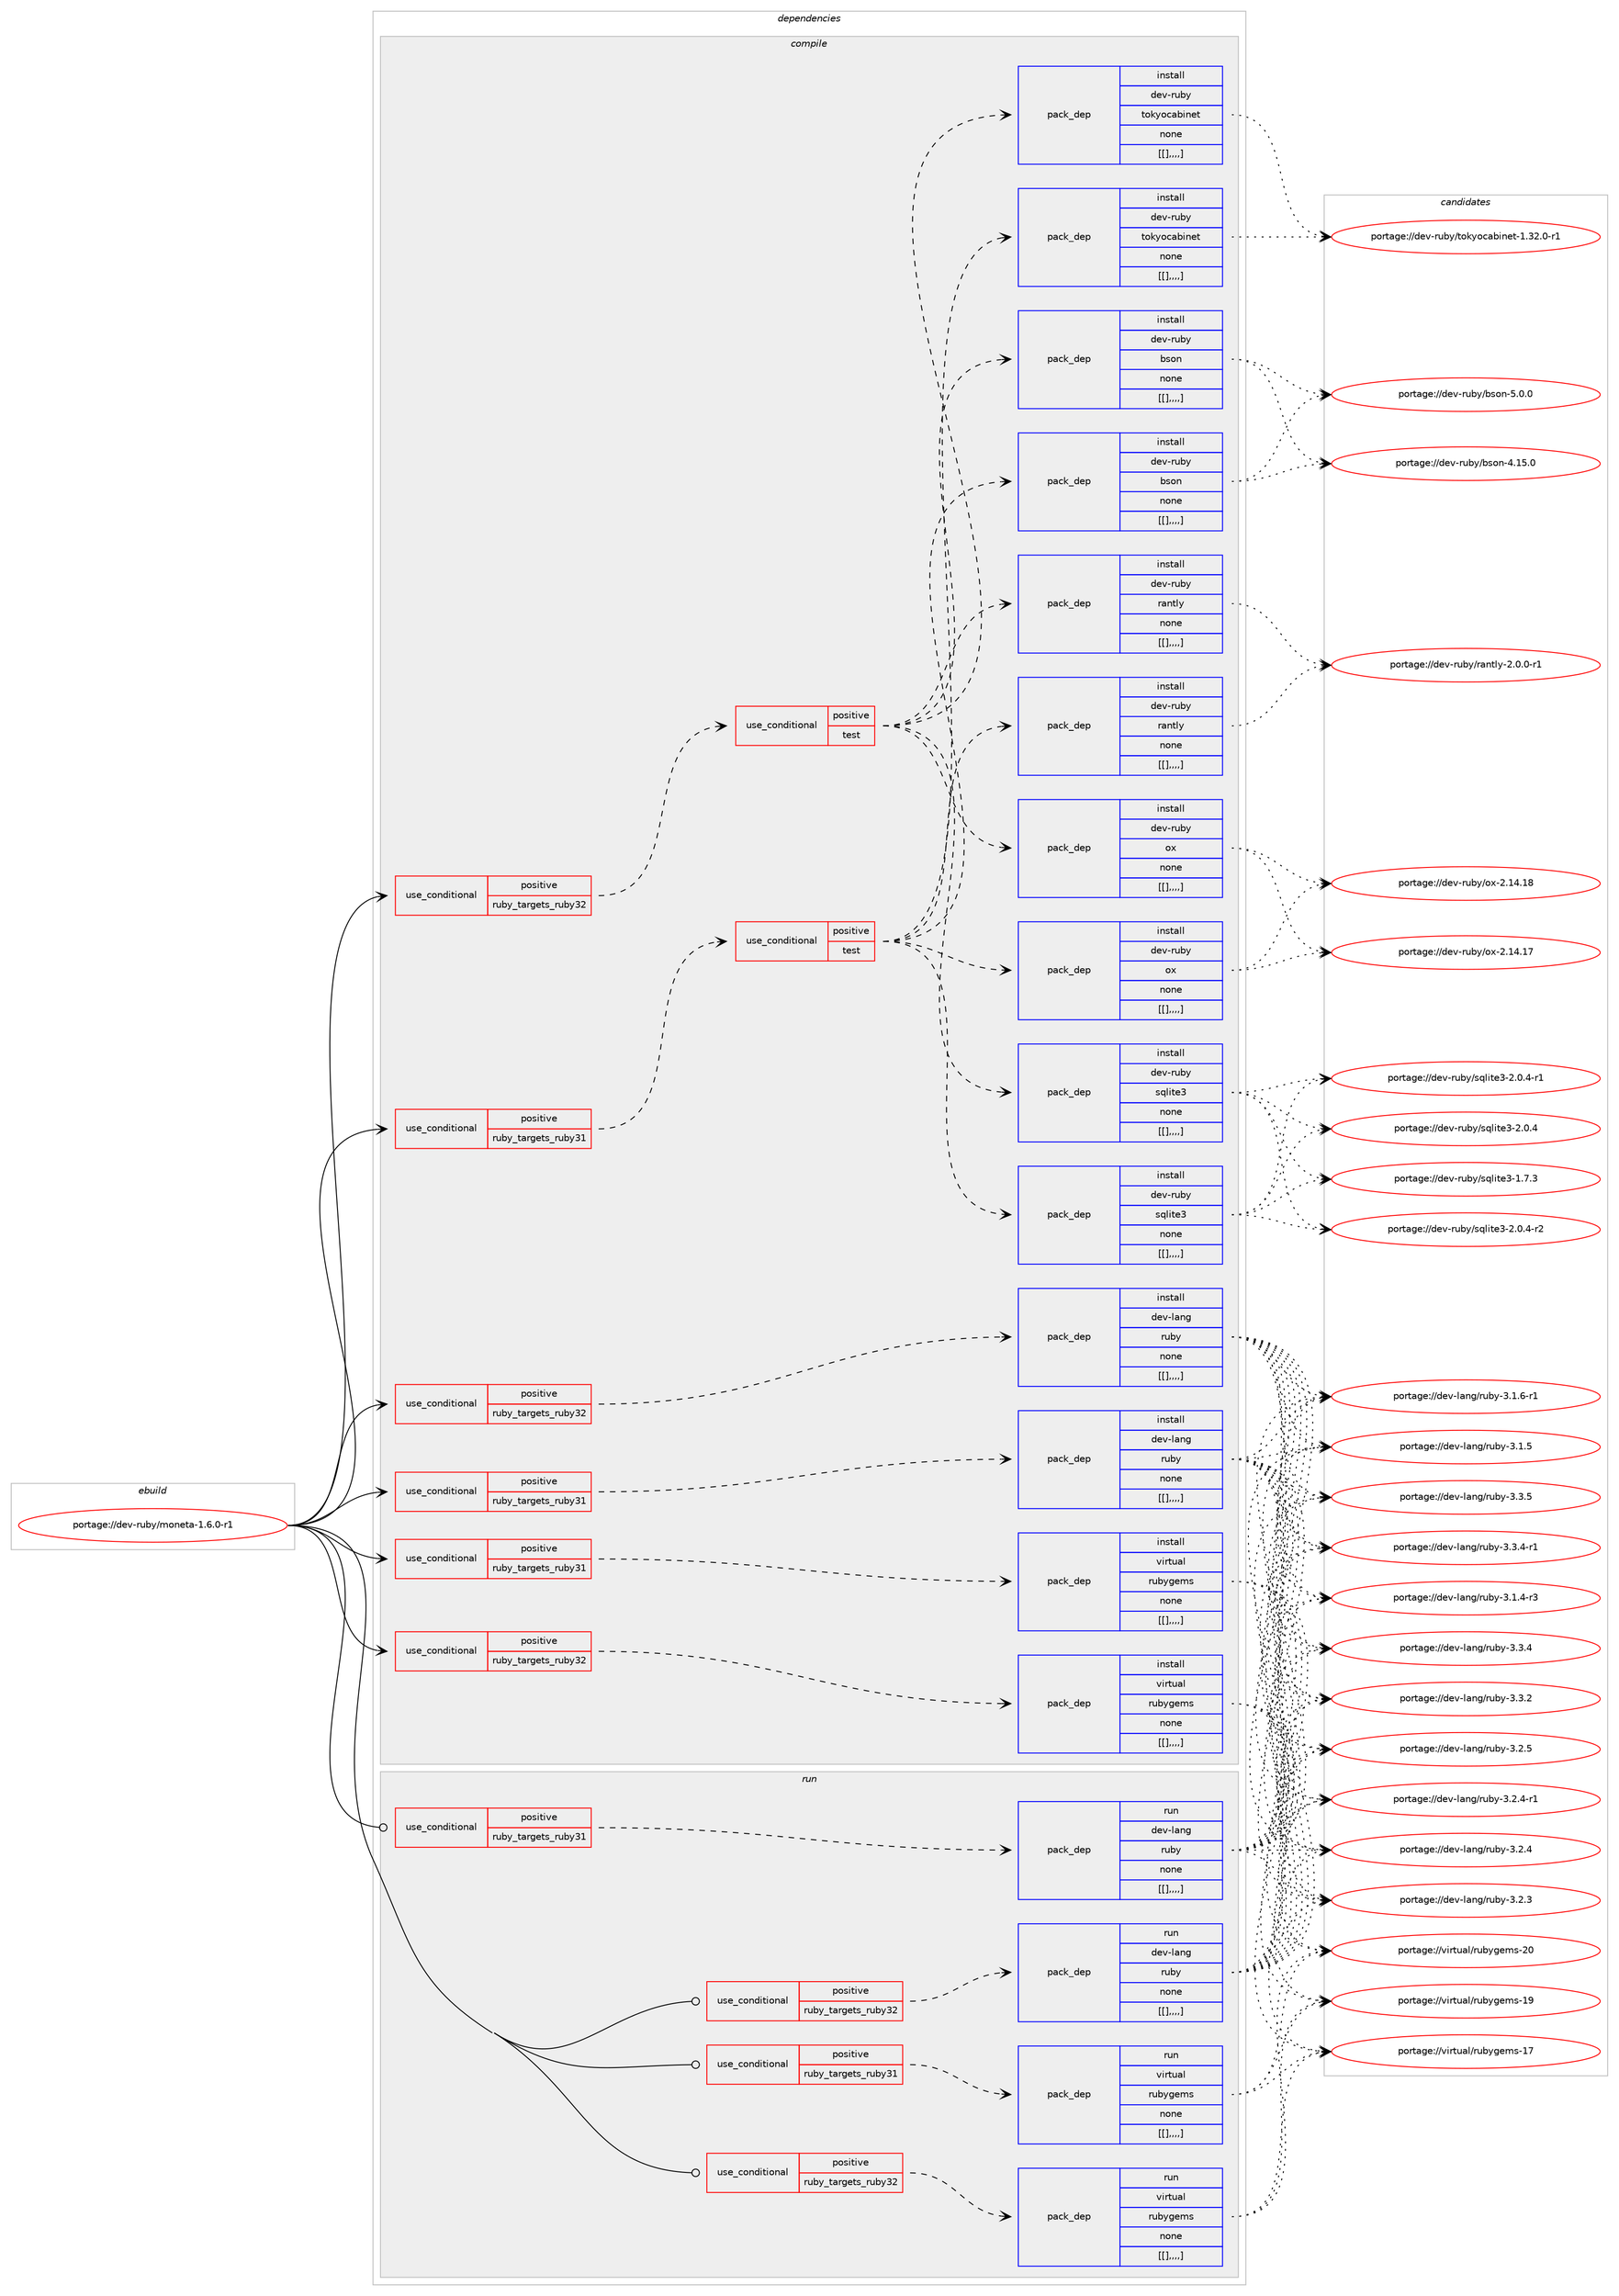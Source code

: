 digraph prolog {

# *************
# Graph options
# *************

newrank=true;
concentrate=true;
compound=true;
graph [rankdir=LR,fontname=Helvetica,fontsize=10,ranksep=1.5];#, ranksep=2.5, nodesep=0.2];
edge  [arrowhead=vee];
node  [fontname=Helvetica,fontsize=10];

# **********
# The ebuild
# **********

subgraph cluster_leftcol {
color=gray;
label=<<i>ebuild</i>>;
id [label="portage://dev-ruby/moneta-1.6.0-r1", color=red, width=4, href="../dev-ruby/moneta-1.6.0-r1.svg"];
}

# ****************
# The dependencies
# ****************

subgraph cluster_midcol {
color=gray;
label=<<i>dependencies</i>>;
subgraph cluster_compile {
fillcolor="#eeeeee";
style=filled;
label=<<i>compile</i>>;
subgraph cond55210 {
dependency201625 [label=<<TABLE BORDER="0" CELLBORDER="1" CELLSPACING="0" CELLPADDING="4"><TR><TD ROWSPAN="3" CELLPADDING="10">use_conditional</TD></TR><TR><TD>positive</TD></TR><TR><TD>ruby_targets_ruby31</TD></TR></TABLE>>, shape=none, color=red];
subgraph cond55219 {
dependency201640 [label=<<TABLE BORDER="0" CELLBORDER="1" CELLSPACING="0" CELLPADDING="4"><TR><TD ROWSPAN="3" CELLPADDING="10">use_conditional</TD></TR><TR><TD>positive</TD></TR><TR><TD>test</TD></TR></TABLE>>, shape=none, color=red];
subgraph pack144992 {
dependency201674 [label=<<TABLE BORDER="0" CELLBORDER="1" CELLSPACING="0" CELLPADDING="4" WIDTH="220"><TR><TD ROWSPAN="6" CELLPADDING="30">pack_dep</TD></TR><TR><TD WIDTH="110">install</TD></TR><TR><TD>dev-ruby</TD></TR><TR><TD>bson</TD></TR><TR><TD>none</TD></TR><TR><TD>[[],,,,]</TD></TR></TABLE>>, shape=none, color=blue];
}
dependency201640:e -> dependency201674:w [weight=20,style="dashed",arrowhead="vee"];
subgraph pack145018 {
dependency201707 [label=<<TABLE BORDER="0" CELLBORDER="1" CELLSPACING="0" CELLPADDING="4" WIDTH="220"><TR><TD ROWSPAN="6" CELLPADDING="30">pack_dep</TD></TR><TR><TD WIDTH="110">install</TD></TR><TR><TD>dev-ruby</TD></TR><TR><TD>ox</TD></TR><TR><TD>none</TD></TR><TR><TD>[[],,,,]</TD></TR></TABLE>>, shape=none, color=blue];
}
dependency201640:e -> dependency201707:w [weight=20,style="dashed",arrowhead="vee"];
subgraph pack145029 {
dependency201750 [label=<<TABLE BORDER="0" CELLBORDER="1" CELLSPACING="0" CELLPADDING="4" WIDTH="220"><TR><TD ROWSPAN="6" CELLPADDING="30">pack_dep</TD></TR><TR><TD WIDTH="110">install</TD></TR><TR><TD>dev-ruby</TD></TR><TR><TD>rantly</TD></TR><TR><TD>none</TD></TR><TR><TD>[[],,,,]</TD></TR></TABLE>>, shape=none, color=blue];
}
dependency201640:e -> dependency201750:w [weight=20,style="dashed",arrowhead="vee"];
subgraph pack145059 {
dependency201771 [label=<<TABLE BORDER="0" CELLBORDER="1" CELLSPACING="0" CELLPADDING="4" WIDTH="220"><TR><TD ROWSPAN="6" CELLPADDING="30">pack_dep</TD></TR><TR><TD WIDTH="110">install</TD></TR><TR><TD>dev-ruby</TD></TR><TR><TD>sqlite3</TD></TR><TR><TD>none</TD></TR><TR><TD>[[],,,,]</TD></TR></TABLE>>, shape=none, color=blue];
}
dependency201640:e -> dependency201771:w [weight=20,style="dashed",arrowhead="vee"];
subgraph pack145063 {
dependency201778 [label=<<TABLE BORDER="0" CELLBORDER="1" CELLSPACING="0" CELLPADDING="4" WIDTH="220"><TR><TD ROWSPAN="6" CELLPADDING="30">pack_dep</TD></TR><TR><TD WIDTH="110">install</TD></TR><TR><TD>dev-ruby</TD></TR><TR><TD>tokyocabinet</TD></TR><TR><TD>none</TD></TR><TR><TD>[[],,,,]</TD></TR></TABLE>>, shape=none, color=blue];
}
dependency201640:e -> dependency201778:w [weight=20,style="dashed",arrowhead="vee"];
}
dependency201625:e -> dependency201640:w [weight=20,style="dashed",arrowhead="vee"];
}
id:e -> dependency201625:w [weight=20,style="solid",arrowhead="vee"];
subgraph cond55307 {
dependency201856 [label=<<TABLE BORDER="0" CELLBORDER="1" CELLSPACING="0" CELLPADDING="4"><TR><TD ROWSPAN="3" CELLPADDING="10">use_conditional</TD></TR><TR><TD>positive</TD></TR><TR><TD>ruby_targets_ruby31</TD></TR></TABLE>>, shape=none, color=red];
subgraph pack145139 {
dependency201904 [label=<<TABLE BORDER="0" CELLBORDER="1" CELLSPACING="0" CELLPADDING="4" WIDTH="220"><TR><TD ROWSPAN="6" CELLPADDING="30">pack_dep</TD></TR><TR><TD WIDTH="110">install</TD></TR><TR><TD>dev-lang</TD></TR><TR><TD>ruby</TD></TR><TR><TD>none</TD></TR><TR><TD>[[],,,,]</TD></TR></TABLE>>, shape=none, color=blue];
}
dependency201856:e -> dependency201904:w [weight=20,style="dashed",arrowhead="vee"];
}
id:e -> dependency201856:w [weight=20,style="solid",arrowhead="vee"];
subgraph cond55337 {
dependency201911 [label=<<TABLE BORDER="0" CELLBORDER="1" CELLSPACING="0" CELLPADDING="4"><TR><TD ROWSPAN="3" CELLPADDING="10">use_conditional</TD></TR><TR><TD>positive</TD></TR><TR><TD>ruby_targets_ruby31</TD></TR></TABLE>>, shape=none, color=red];
subgraph pack145147 {
dependency201942 [label=<<TABLE BORDER="0" CELLBORDER="1" CELLSPACING="0" CELLPADDING="4" WIDTH="220"><TR><TD ROWSPAN="6" CELLPADDING="30">pack_dep</TD></TR><TR><TD WIDTH="110">install</TD></TR><TR><TD>virtual</TD></TR><TR><TD>rubygems</TD></TR><TR><TD>none</TD></TR><TR><TD>[[],,,,]</TD></TR></TABLE>>, shape=none, color=blue];
}
dependency201911:e -> dependency201942:w [weight=20,style="dashed",arrowhead="vee"];
}
id:e -> dependency201911:w [weight=20,style="solid",arrowhead="vee"];
subgraph cond55358 {
dependency201953 [label=<<TABLE BORDER="0" CELLBORDER="1" CELLSPACING="0" CELLPADDING="4"><TR><TD ROWSPAN="3" CELLPADDING="10">use_conditional</TD></TR><TR><TD>positive</TD></TR><TR><TD>ruby_targets_ruby32</TD></TR></TABLE>>, shape=none, color=red];
subgraph cond55361 {
dependency202005 [label=<<TABLE BORDER="0" CELLBORDER="1" CELLSPACING="0" CELLPADDING="4"><TR><TD ROWSPAN="3" CELLPADDING="10">use_conditional</TD></TR><TR><TD>positive</TD></TR><TR><TD>test</TD></TR></TABLE>>, shape=none, color=red];
subgraph pack145207 {
dependency202058 [label=<<TABLE BORDER="0" CELLBORDER="1" CELLSPACING="0" CELLPADDING="4" WIDTH="220"><TR><TD ROWSPAN="6" CELLPADDING="30">pack_dep</TD></TR><TR><TD WIDTH="110">install</TD></TR><TR><TD>dev-ruby</TD></TR><TR><TD>bson</TD></TR><TR><TD>none</TD></TR><TR><TD>[[],,,,]</TD></TR></TABLE>>, shape=none, color=blue];
}
dependency202005:e -> dependency202058:w [weight=20,style="dashed",arrowhead="vee"];
subgraph pack145226 {
dependency202069 [label=<<TABLE BORDER="0" CELLBORDER="1" CELLSPACING="0" CELLPADDING="4" WIDTH="220"><TR><TD ROWSPAN="6" CELLPADDING="30">pack_dep</TD></TR><TR><TD WIDTH="110">install</TD></TR><TR><TD>dev-ruby</TD></TR><TR><TD>ox</TD></TR><TR><TD>none</TD></TR><TR><TD>[[],,,,]</TD></TR></TABLE>>, shape=none, color=blue];
}
dependency202005:e -> dependency202069:w [weight=20,style="dashed",arrowhead="vee"];
subgraph pack145259 {
dependency202252 [label=<<TABLE BORDER="0" CELLBORDER="1" CELLSPACING="0" CELLPADDING="4" WIDTH="220"><TR><TD ROWSPAN="6" CELLPADDING="30">pack_dep</TD></TR><TR><TD WIDTH="110">install</TD></TR><TR><TD>dev-ruby</TD></TR><TR><TD>rantly</TD></TR><TR><TD>none</TD></TR><TR><TD>[[],,,,]</TD></TR></TABLE>>, shape=none, color=blue];
}
dependency202005:e -> dependency202252:w [weight=20,style="dashed",arrowhead="vee"];
subgraph pack145344 {
dependency202368 [label=<<TABLE BORDER="0" CELLBORDER="1" CELLSPACING="0" CELLPADDING="4" WIDTH="220"><TR><TD ROWSPAN="6" CELLPADDING="30">pack_dep</TD></TR><TR><TD WIDTH="110">install</TD></TR><TR><TD>dev-ruby</TD></TR><TR><TD>sqlite3</TD></TR><TR><TD>none</TD></TR><TR><TD>[[],,,,]</TD></TR></TABLE>>, shape=none, color=blue];
}
dependency202005:e -> dependency202368:w [weight=20,style="dashed",arrowhead="vee"];
subgraph pack145416 {
dependency202415 [label=<<TABLE BORDER="0" CELLBORDER="1" CELLSPACING="0" CELLPADDING="4" WIDTH="220"><TR><TD ROWSPAN="6" CELLPADDING="30">pack_dep</TD></TR><TR><TD WIDTH="110">install</TD></TR><TR><TD>dev-ruby</TD></TR><TR><TD>tokyocabinet</TD></TR><TR><TD>none</TD></TR><TR><TD>[[],,,,]</TD></TR></TABLE>>, shape=none, color=blue];
}
dependency202005:e -> dependency202415:w [weight=20,style="dashed",arrowhead="vee"];
}
dependency201953:e -> dependency202005:w [weight=20,style="dashed",arrowhead="vee"];
}
id:e -> dependency201953:w [weight=20,style="solid",arrowhead="vee"];
subgraph cond55584 {
dependency202446 [label=<<TABLE BORDER="0" CELLBORDER="1" CELLSPACING="0" CELLPADDING="4"><TR><TD ROWSPAN="3" CELLPADDING="10">use_conditional</TD></TR><TR><TD>positive</TD></TR><TR><TD>ruby_targets_ruby32</TD></TR></TABLE>>, shape=none, color=red];
subgraph pack145445 {
dependency202518 [label=<<TABLE BORDER="0" CELLBORDER="1" CELLSPACING="0" CELLPADDING="4" WIDTH="220"><TR><TD ROWSPAN="6" CELLPADDING="30">pack_dep</TD></TR><TR><TD WIDTH="110">install</TD></TR><TR><TD>dev-lang</TD></TR><TR><TD>ruby</TD></TR><TR><TD>none</TD></TR><TR><TD>[[],,,,]</TD></TR></TABLE>>, shape=none, color=blue];
}
dependency202446:e -> dependency202518:w [weight=20,style="dashed",arrowhead="vee"];
}
id:e -> dependency202446:w [weight=20,style="solid",arrowhead="vee"];
subgraph cond55635 {
dependency202624 [label=<<TABLE BORDER="0" CELLBORDER="1" CELLSPACING="0" CELLPADDING="4"><TR><TD ROWSPAN="3" CELLPADDING="10">use_conditional</TD></TR><TR><TD>positive</TD></TR><TR><TD>ruby_targets_ruby32</TD></TR></TABLE>>, shape=none, color=red];
subgraph pack145524 {
dependency202647 [label=<<TABLE BORDER="0" CELLBORDER="1" CELLSPACING="0" CELLPADDING="4" WIDTH="220"><TR><TD ROWSPAN="6" CELLPADDING="30">pack_dep</TD></TR><TR><TD WIDTH="110">install</TD></TR><TR><TD>virtual</TD></TR><TR><TD>rubygems</TD></TR><TR><TD>none</TD></TR><TR><TD>[[],,,,]</TD></TR></TABLE>>, shape=none, color=blue];
}
dependency202624:e -> dependency202647:w [weight=20,style="dashed",arrowhead="vee"];
}
id:e -> dependency202624:w [weight=20,style="solid",arrowhead="vee"];
}
subgraph cluster_compileandrun {
fillcolor="#eeeeee";
style=filled;
label=<<i>compile and run</i>>;
}
subgraph cluster_run {
fillcolor="#eeeeee";
style=filled;
label=<<i>run</i>>;
subgraph cond55684 {
dependency202699 [label=<<TABLE BORDER="0" CELLBORDER="1" CELLSPACING="0" CELLPADDING="4"><TR><TD ROWSPAN="3" CELLPADDING="10">use_conditional</TD></TR><TR><TD>positive</TD></TR><TR><TD>ruby_targets_ruby31</TD></TR></TABLE>>, shape=none, color=red];
subgraph pack145569 {
dependency202720 [label=<<TABLE BORDER="0" CELLBORDER="1" CELLSPACING="0" CELLPADDING="4" WIDTH="220"><TR><TD ROWSPAN="6" CELLPADDING="30">pack_dep</TD></TR><TR><TD WIDTH="110">run</TD></TR><TR><TD>dev-lang</TD></TR><TR><TD>ruby</TD></TR><TR><TD>none</TD></TR><TR><TD>[[],,,,]</TD></TR></TABLE>>, shape=none, color=blue];
}
dependency202699:e -> dependency202720:w [weight=20,style="dashed",arrowhead="vee"];
}
id:e -> dependency202699:w [weight=20,style="solid",arrowhead="odot"];
subgraph cond55711 {
dependency202787 [label=<<TABLE BORDER="0" CELLBORDER="1" CELLSPACING="0" CELLPADDING="4"><TR><TD ROWSPAN="3" CELLPADDING="10">use_conditional</TD></TR><TR><TD>positive</TD></TR><TR><TD>ruby_targets_ruby31</TD></TR></TABLE>>, shape=none, color=red];
subgraph pack145614 {
dependency202791 [label=<<TABLE BORDER="0" CELLBORDER="1" CELLSPACING="0" CELLPADDING="4" WIDTH="220"><TR><TD ROWSPAN="6" CELLPADDING="30">pack_dep</TD></TR><TR><TD WIDTH="110">run</TD></TR><TR><TD>virtual</TD></TR><TR><TD>rubygems</TD></TR><TR><TD>none</TD></TR><TR><TD>[[],,,,]</TD></TR></TABLE>>, shape=none, color=blue];
}
dependency202787:e -> dependency202791:w [weight=20,style="dashed",arrowhead="vee"];
}
id:e -> dependency202787:w [weight=20,style="solid",arrowhead="odot"];
subgraph cond55749 {
dependency202828 [label=<<TABLE BORDER="0" CELLBORDER="1" CELLSPACING="0" CELLPADDING="4"><TR><TD ROWSPAN="3" CELLPADDING="10">use_conditional</TD></TR><TR><TD>positive</TD></TR><TR><TD>ruby_targets_ruby32</TD></TR></TABLE>>, shape=none, color=red];
subgraph pack145630 {
dependency202872 [label=<<TABLE BORDER="0" CELLBORDER="1" CELLSPACING="0" CELLPADDING="4" WIDTH="220"><TR><TD ROWSPAN="6" CELLPADDING="30">pack_dep</TD></TR><TR><TD WIDTH="110">run</TD></TR><TR><TD>dev-lang</TD></TR><TR><TD>ruby</TD></TR><TR><TD>none</TD></TR><TR><TD>[[],,,,]</TD></TR></TABLE>>, shape=none, color=blue];
}
dependency202828:e -> dependency202872:w [weight=20,style="dashed",arrowhead="vee"];
}
id:e -> dependency202828:w [weight=20,style="solid",arrowhead="odot"];
subgraph cond55778 {
dependency202875 [label=<<TABLE BORDER="0" CELLBORDER="1" CELLSPACING="0" CELLPADDING="4"><TR><TD ROWSPAN="3" CELLPADDING="10">use_conditional</TD></TR><TR><TD>positive</TD></TR><TR><TD>ruby_targets_ruby32</TD></TR></TABLE>>, shape=none, color=red];
subgraph pack145663 {
dependency202927 [label=<<TABLE BORDER="0" CELLBORDER="1" CELLSPACING="0" CELLPADDING="4" WIDTH="220"><TR><TD ROWSPAN="6" CELLPADDING="30">pack_dep</TD></TR><TR><TD WIDTH="110">run</TD></TR><TR><TD>virtual</TD></TR><TR><TD>rubygems</TD></TR><TR><TD>none</TD></TR><TR><TD>[[],,,,]</TD></TR></TABLE>>, shape=none, color=blue];
}
dependency202875:e -> dependency202927:w [weight=20,style="dashed",arrowhead="vee"];
}
id:e -> dependency202875:w [weight=20,style="solid",arrowhead="odot"];
}
}

# **************
# The candidates
# **************

subgraph cluster_choices {
rank=same;
color=gray;
label=<<i>candidates</i>>;

subgraph choice145055 {
color=black;
nodesep=1;
choice10010111845114117981214798115111110455346484648 [label="portage://dev-ruby/bson-5.0.0", color=red, width=4,href="../dev-ruby/bson-5.0.0.svg"];
choice1001011184511411798121479811511111045524649534648 [label="portage://dev-ruby/bson-4.15.0", color=red, width=4,href="../dev-ruby/bson-4.15.0.svg"];
dependency201674:e -> choice10010111845114117981214798115111110455346484648:w [style=dotted,weight="100"];
dependency201674:e -> choice1001011184511411798121479811511111045524649534648:w [style=dotted,weight="100"];
}
subgraph choice145060 {
color=black;
nodesep=1;
choice1001011184511411798121471111204550464952464956 [label="portage://dev-ruby/ox-2.14.18", color=red, width=4,href="../dev-ruby/ox-2.14.18.svg"];
choice1001011184511411798121471111204550464952464955 [label="portage://dev-ruby/ox-2.14.17", color=red, width=4,href="../dev-ruby/ox-2.14.17.svg"];
dependency201707:e -> choice1001011184511411798121471111204550464952464956:w [style=dotted,weight="100"];
dependency201707:e -> choice1001011184511411798121471111204550464952464955:w [style=dotted,weight="100"];
}
subgraph choice145064 {
color=black;
nodesep=1;
choice100101118451141179812147114971101161081214550464846484511449 [label="portage://dev-ruby/rantly-2.0.0-r1", color=red, width=4,href="../dev-ruby/rantly-2.0.0-r1.svg"];
dependency201750:e -> choice100101118451141179812147114971101161081214550464846484511449:w [style=dotted,weight="100"];
}
subgraph choice145082 {
color=black;
nodesep=1;
choice100101118451141179812147115113108105116101514550464846524511450 [label="portage://dev-ruby/sqlite3-2.0.4-r2", color=red, width=4,href="../dev-ruby/sqlite3-2.0.4-r2.svg"];
choice100101118451141179812147115113108105116101514550464846524511449 [label="portage://dev-ruby/sqlite3-2.0.4-r1", color=red, width=4,href="../dev-ruby/sqlite3-2.0.4-r1.svg"];
choice10010111845114117981214711511310810511610151455046484652 [label="portage://dev-ruby/sqlite3-2.0.4", color=red, width=4,href="../dev-ruby/sqlite3-2.0.4.svg"];
choice10010111845114117981214711511310810511610151454946554651 [label="portage://dev-ruby/sqlite3-1.7.3", color=red, width=4,href="../dev-ruby/sqlite3-1.7.3.svg"];
dependency201771:e -> choice100101118451141179812147115113108105116101514550464846524511450:w [style=dotted,weight="100"];
dependency201771:e -> choice100101118451141179812147115113108105116101514550464846524511449:w [style=dotted,weight="100"];
dependency201771:e -> choice10010111845114117981214711511310810511610151455046484652:w [style=dotted,weight="100"];
dependency201771:e -> choice10010111845114117981214711511310810511610151454946554651:w [style=dotted,weight="100"];
}
subgraph choice145098 {
color=black;
nodesep=1;
choice100101118451141179812147116111107121111999798105110101116454946515046484511449 [label="portage://dev-ruby/tokyocabinet-1.32.0-r1", color=red, width=4,href="../dev-ruby/tokyocabinet-1.32.0-r1.svg"];
dependency201778:e -> choice100101118451141179812147116111107121111999798105110101116454946515046484511449:w [style=dotted,weight="100"];
}
subgraph choice145102 {
color=black;
nodesep=1;
choice10010111845108971101034711411798121455146514653 [label="portage://dev-lang/ruby-3.3.5", color=red, width=4,href="../dev-lang/ruby-3.3.5.svg"];
choice100101118451089711010347114117981214551465146524511449 [label="portage://dev-lang/ruby-3.3.4-r1", color=red, width=4,href="../dev-lang/ruby-3.3.4-r1.svg"];
choice10010111845108971101034711411798121455146514652 [label="portage://dev-lang/ruby-3.3.4", color=red, width=4,href="../dev-lang/ruby-3.3.4.svg"];
choice10010111845108971101034711411798121455146514650 [label="portage://dev-lang/ruby-3.3.2", color=red, width=4,href="../dev-lang/ruby-3.3.2.svg"];
choice10010111845108971101034711411798121455146504653 [label="portage://dev-lang/ruby-3.2.5", color=red, width=4,href="../dev-lang/ruby-3.2.5.svg"];
choice100101118451089711010347114117981214551465046524511449 [label="portage://dev-lang/ruby-3.2.4-r1", color=red, width=4,href="../dev-lang/ruby-3.2.4-r1.svg"];
choice10010111845108971101034711411798121455146504652 [label="portage://dev-lang/ruby-3.2.4", color=red, width=4,href="../dev-lang/ruby-3.2.4.svg"];
choice10010111845108971101034711411798121455146504651 [label="portage://dev-lang/ruby-3.2.3", color=red, width=4,href="../dev-lang/ruby-3.2.3.svg"];
choice100101118451089711010347114117981214551464946544511449 [label="portage://dev-lang/ruby-3.1.6-r1", color=red, width=4,href="../dev-lang/ruby-3.1.6-r1.svg"];
choice10010111845108971101034711411798121455146494653 [label="portage://dev-lang/ruby-3.1.5", color=red, width=4,href="../dev-lang/ruby-3.1.5.svg"];
choice100101118451089711010347114117981214551464946524511451 [label="portage://dev-lang/ruby-3.1.4-r3", color=red, width=4,href="../dev-lang/ruby-3.1.4-r3.svg"];
dependency201904:e -> choice10010111845108971101034711411798121455146514653:w [style=dotted,weight="100"];
dependency201904:e -> choice100101118451089711010347114117981214551465146524511449:w [style=dotted,weight="100"];
dependency201904:e -> choice10010111845108971101034711411798121455146514652:w [style=dotted,weight="100"];
dependency201904:e -> choice10010111845108971101034711411798121455146514650:w [style=dotted,weight="100"];
dependency201904:e -> choice10010111845108971101034711411798121455146504653:w [style=dotted,weight="100"];
dependency201904:e -> choice100101118451089711010347114117981214551465046524511449:w [style=dotted,weight="100"];
dependency201904:e -> choice10010111845108971101034711411798121455146504652:w [style=dotted,weight="100"];
dependency201904:e -> choice10010111845108971101034711411798121455146504651:w [style=dotted,weight="100"];
dependency201904:e -> choice100101118451089711010347114117981214551464946544511449:w [style=dotted,weight="100"];
dependency201904:e -> choice10010111845108971101034711411798121455146494653:w [style=dotted,weight="100"];
dependency201904:e -> choice100101118451089711010347114117981214551464946524511451:w [style=dotted,weight="100"];
}
subgraph choice145133 {
color=black;
nodesep=1;
choice118105114116117971084711411798121103101109115455048 [label="portage://virtual/rubygems-20", color=red, width=4,href="../virtual/rubygems-20.svg"];
choice118105114116117971084711411798121103101109115454957 [label="portage://virtual/rubygems-19", color=red, width=4,href="../virtual/rubygems-19.svg"];
choice118105114116117971084711411798121103101109115454955 [label="portage://virtual/rubygems-17", color=red, width=4,href="../virtual/rubygems-17.svg"];
dependency201942:e -> choice118105114116117971084711411798121103101109115455048:w [style=dotted,weight="100"];
dependency201942:e -> choice118105114116117971084711411798121103101109115454957:w [style=dotted,weight="100"];
dependency201942:e -> choice118105114116117971084711411798121103101109115454955:w [style=dotted,weight="100"];
}
subgraph choice145139 {
color=black;
nodesep=1;
choice10010111845114117981214798115111110455346484648 [label="portage://dev-ruby/bson-5.0.0", color=red, width=4,href="../dev-ruby/bson-5.0.0.svg"];
choice1001011184511411798121479811511111045524649534648 [label="portage://dev-ruby/bson-4.15.0", color=red, width=4,href="../dev-ruby/bson-4.15.0.svg"];
dependency202058:e -> choice10010111845114117981214798115111110455346484648:w [style=dotted,weight="100"];
dependency202058:e -> choice1001011184511411798121479811511111045524649534648:w [style=dotted,weight="100"];
}
subgraph choice145151 {
color=black;
nodesep=1;
choice1001011184511411798121471111204550464952464956 [label="portage://dev-ruby/ox-2.14.18", color=red, width=4,href="../dev-ruby/ox-2.14.18.svg"];
choice1001011184511411798121471111204550464952464955 [label="portage://dev-ruby/ox-2.14.17", color=red, width=4,href="../dev-ruby/ox-2.14.17.svg"];
dependency202069:e -> choice1001011184511411798121471111204550464952464956:w [style=dotted,weight="100"];
dependency202069:e -> choice1001011184511411798121471111204550464952464955:w [style=dotted,weight="100"];
}
subgraph choice145167 {
color=black;
nodesep=1;
choice100101118451141179812147114971101161081214550464846484511449 [label="portage://dev-ruby/rantly-2.0.0-r1", color=red, width=4,href="../dev-ruby/rantly-2.0.0-r1.svg"];
dependency202252:e -> choice100101118451141179812147114971101161081214550464846484511449:w [style=dotted,weight="100"];
}
subgraph choice145188 {
color=black;
nodesep=1;
choice100101118451141179812147115113108105116101514550464846524511450 [label="portage://dev-ruby/sqlite3-2.0.4-r2", color=red, width=4,href="../dev-ruby/sqlite3-2.0.4-r2.svg"];
choice100101118451141179812147115113108105116101514550464846524511449 [label="portage://dev-ruby/sqlite3-2.0.4-r1", color=red, width=4,href="../dev-ruby/sqlite3-2.0.4-r1.svg"];
choice10010111845114117981214711511310810511610151455046484652 [label="portage://dev-ruby/sqlite3-2.0.4", color=red, width=4,href="../dev-ruby/sqlite3-2.0.4.svg"];
choice10010111845114117981214711511310810511610151454946554651 [label="portage://dev-ruby/sqlite3-1.7.3", color=red, width=4,href="../dev-ruby/sqlite3-1.7.3.svg"];
dependency202368:e -> choice100101118451141179812147115113108105116101514550464846524511450:w [style=dotted,weight="100"];
dependency202368:e -> choice100101118451141179812147115113108105116101514550464846524511449:w [style=dotted,weight="100"];
dependency202368:e -> choice10010111845114117981214711511310810511610151455046484652:w [style=dotted,weight="100"];
dependency202368:e -> choice10010111845114117981214711511310810511610151454946554651:w [style=dotted,weight="100"];
}
subgraph choice145197 {
color=black;
nodesep=1;
choice100101118451141179812147116111107121111999798105110101116454946515046484511449 [label="portage://dev-ruby/tokyocabinet-1.32.0-r1", color=red, width=4,href="../dev-ruby/tokyocabinet-1.32.0-r1.svg"];
dependency202415:e -> choice100101118451141179812147116111107121111999798105110101116454946515046484511449:w [style=dotted,weight="100"];
}
subgraph choice145227 {
color=black;
nodesep=1;
choice10010111845108971101034711411798121455146514653 [label="portage://dev-lang/ruby-3.3.5", color=red, width=4,href="../dev-lang/ruby-3.3.5.svg"];
choice100101118451089711010347114117981214551465146524511449 [label="portage://dev-lang/ruby-3.3.4-r1", color=red, width=4,href="../dev-lang/ruby-3.3.4-r1.svg"];
choice10010111845108971101034711411798121455146514652 [label="portage://dev-lang/ruby-3.3.4", color=red, width=4,href="../dev-lang/ruby-3.3.4.svg"];
choice10010111845108971101034711411798121455146514650 [label="portage://dev-lang/ruby-3.3.2", color=red, width=4,href="../dev-lang/ruby-3.3.2.svg"];
choice10010111845108971101034711411798121455146504653 [label="portage://dev-lang/ruby-3.2.5", color=red, width=4,href="../dev-lang/ruby-3.2.5.svg"];
choice100101118451089711010347114117981214551465046524511449 [label="portage://dev-lang/ruby-3.2.4-r1", color=red, width=4,href="../dev-lang/ruby-3.2.4-r1.svg"];
choice10010111845108971101034711411798121455146504652 [label="portage://dev-lang/ruby-3.2.4", color=red, width=4,href="../dev-lang/ruby-3.2.4.svg"];
choice10010111845108971101034711411798121455146504651 [label="portage://dev-lang/ruby-3.2.3", color=red, width=4,href="../dev-lang/ruby-3.2.3.svg"];
choice100101118451089711010347114117981214551464946544511449 [label="portage://dev-lang/ruby-3.1.6-r1", color=red, width=4,href="../dev-lang/ruby-3.1.6-r1.svg"];
choice10010111845108971101034711411798121455146494653 [label="portage://dev-lang/ruby-3.1.5", color=red, width=4,href="../dev-lang/ruby-3.1.5.svg"];
choice100101118451089711010347114117981214551464946524511451 [label="portage://dev-lang/ruby-3.1.4-r3", color=red, width=4,href="../dev-lang/ruby-3.1.4-r3.svg"];
dependency202518:e -> choice10010111845108971101034711411798121455146514653:w [style=dotted,weight="100"];
dependency202518:e -> choice100101118451089711010347114117981214551465146524511449:w [style=dotted,weight="100"];
dependency202518:e -> choice10010111845108971101034711411798121455146514652:w [style=dotted,weight="100"];
dependency202518:e -> choice10010111845108971101034711411798121455146514650:w [style=dotted,weight="100"];
dependency202518:e -> choice10010111845108971101034711411798121455146504653:w [style=dotted,weight="100"];
dependency202518:e -> choice100101118451089711010347114117981214551465046524511449:w [style=dotted,weight="100"];
dependency202518:e -> choice10010111845108971101034711411798121455146504652:w [style=dotted,weight="100"];
dependency202518:e -> choice10010111845108971101034711411798121455146504651:w [style=dotted,weight="100"];
dependency202518:e -> choice100101118451089711010347114117981214551464946544511449:w [style=dotted,weight="100"];
dependency202518:e -> choice10010111845108971101034711411798121455146494653:w [style=dotted,weight="100"];
dependency202518:e -> choice100101118451089711010347114117981214551464946524511451:w [style=dotted,weight="100"];
}
subgraph choice145286 {
color=black;
nodesep=1;
choice118105114116117971084711411798121103101109115455048 [label="portage://virtual/rubygems-20", color=red, width=4,href="../virtual/rubygems-20.svg"];
choice118105114116117971084711411798121103101109115454957 [label="portage://virtual/rubygems-19", color=red, width=4,href="../virtual/rubygems-19.svg"];
choice118105114116117971084711411798121103101109115454955 [label="portage://virtual/rubygems-17", color=red, width=4,href="../virtual/rubygems-17.svg"];
dependency202647:e -> choice118105114116117971084711411798121103101109115455048:w [style=dotted,weight="100"];
dependency202647:e -> choice118105114116117971084711411798121103101109115454957:w [style=dotted,weight="100"];
dependency202647:e -> choice118105114116117971084711411798121103101109115454955:w [style=dotted,weight="100"];
}
subgraph choice145289 {
color=black;
nodesep=1;
choice10010111845108971101034711411798121455146514653 [label="portage://dev-lang/ruby-3.3.5", color=red, width=4,href="../dev-lang/ruby-3.3.5.svg"];
choice100101118451089711010347114117981214551465146524511449 [label="portage://dev-lang/ruby-3.3.4-r1", color=red, width=4,href="../dev-lang/ruby-3.3.4-r1.svg"];
choice10010111845108971101034711411798121455146514652 [label="portage://dev-lang/ruby-3.3.4", color=red, width=4,href="../dev-lang/ruby-3.3.4.svg"];
choice10010111845108971101034711411798121455146514650 [label="portage://dev-lang/ruby-3.3.2", color=red, width=4,href="../dev-lang/ruby-3.3.2.svg"];
choice10010111845108971101034711411798121455146504653 [label="portage://dev-lang/ruby-3.2.5", color=red, width=4,href="../dev-lang/ruby-3.2.5.svg"];
choice100101118451089711010347114117981214551465046524511449 [label="portage://dev-lang/ruby-3.2.4-r1", color=red, width=4,href="../dev-lang/ruby-3.2.4-r1.svg"];
choice10010111845108971101034711411798121455146504652 [label="portage://dev-lang/ruby-3.2.4", color=red, width=4,href="../dev-lang/ruby-3.2.4.svg"];
choice10010111845108971101034711411798121455146504651 [label="portage://dev-lang/ruby-3.2.3", color=red, width=4,href="../dev-lang/ruby-3.2.3.svg"];
choice100101118451089711010347114117981214551464946544511449 [label="portage://dev-lang/ruby-3.1.6-r1", color=red, width=4,href="../dev-lang/ruby-3.1.6-r1.svg"];
choice10010111845108971101034711411798121455146494653 [label="portage://dev-lang/ruby-3.1.5", color=red, width=4,href="../dev-lang/ruby-3.1.5.svg"];
choice100101118451089711010347114117981214551464946524511451 [label="portage://dev-lang/ruby-3.1.4-r3", color=red, width=4,href="../dev-lang/ruby-3.1.4-r3.svg"];
dependency202720:e -> choice10010111845108971101034711411798121455146514653:w [style=dotted,weight="100"];
dependency202720:e -> choice100101118451089711010347114117981214551465146524511449:w [style=dotted,weight="100"];
dependency202720:e -> choice10010111845108971101034711411798121455146514652:w [style=dotted,weight="100"];
dependency202720:e -> choice10010111845108971101034711411798121455146514650:w [style=dotted,weight="100"];
dependency202720:e -> choice10010111845108971101034711411798121455146504653:w [style=dotted,weight="100"];
dependency202720:e -> choice100101118451089711010347114117981214551465046524511449:w [style=dotted,weight="100"];
dependency202720:e -> choice10010111845108971101034711411798121455146504652:w [style=dotted,weight="100"];
dependency202720:e -> choice10010111845108971101034711411798121455146504651:w [style=dotted,weight="100"];
dependency202720:e -> choice100101118451089711010347114117981214551464946544511449:w [style=dotted,weight="100"];
dependency202720:e -> choice10010111845108971101034711411798121455146494653:w [style=dotted,weight="100"];
dependency202720:e -> choice100101118451089711010347114117981214551464946524511451:w [style=dotted,weight="100"];
}
subgraph choice145304 {
color=black;
nodesep=1;
choice118105114116117971084711411798121103101109115455048 [label="portage://virtual/rubygems-20", color=red, width=4,href="../virtual/rubygems-20.svg"];
choice118105114116117971084711411798121103101109115454957 [label="portage://virtual/rubygems-19", color=red, width=4,href="../virtual/rubygems-19.svg"];
choice118105114116117971084711411798121103101109115454955 [label="portage://virtual/rubygems-17", color=red, width=4,href="../virtual/rubygems-17.svg"];
dependency202791:e -> choice118105114116117971084711411798121103101109115455048:w [style=dotted,weight="100"];
dependency202791:e -> choice118105114116117971084711411798121103101109115454957:w [style=dotted,weight="100"];
dependency202791:e -> choice118105114116117971084711411798121103101109115454955:w [style=dotted,weight="100"];
}
subgraph choice145348 {
color=black;
nodesep=1;
choice10010111845108971101034711411798121455146514653 [label="portage://dev-lang/ruby-3.3.5", color=red, width=4,href="../dev-lang/ruby-3.3.5.svg"];
choice100101118451089711010347114117981214551465146524511449 [label="portage://dev-lang/ruby-3.3.4-r1", color=red, width=4,href="../dev-lang/ruby-3.3.4-r1.svg"];
choice10010111845108971101034711411798121455146514652 [label="portage://dev-lang/ruby-3.3.4", color=red, width=4,href="../dev-lang/ruby-3.3.4.svg"];
choice10010111845108971101034711411798121455146514650 [label="portage://dev-lang/ruby-3.3.2", color=red, width=4,href="../dev-lang/ruby-3.3.2.svg"];
choice10010111845108971101034711411798121455146504653 [label="portage://dev-lang/ruby-3.2.5", color=red, width=4,href="../dev-lang/ruby-3.2.5.svg"];
choice100101118451089711010347114117981214551465046524511449 [label="portage://dev-lang/ruby-3.2.4-r1", color=red, width=4,href="../dev-lang/ruby-3.2.4-r1.svg"];
choice10010111845108971101034711411798121455146504652 [label="portage://dev-lang/ruby-3.2.4", color=red, width=4,href="../dev-lang/ruby-3.2.4.svg"];
choice10010111845108971101034711411798121455146504651 [label="portage://dev-lang/ruby-3.2.3", color=red, width=4,href="../dev-lang/ruby-3.2.3.svg"];
choice100101118451089711010347114117981214551464946544511449 [label="portage://dev-lang/ruby-3.1.6-r1", color=red, width=4,href="../dev-lang/ruby-3.1.6-r1.svg"];
choice10010111845108971101034711411798121455146494653 [label="portage://dev-lang/ruby-3.1.5", color=red, width=4,href="../dev-lang/ruby-3.1.5.svg"];
choice100101118451089711010347114117981214551464946524511451 [label="portage://dev-lang/ruby-3.1.4-r3", color=red, width=4,href="../dev-lang/ruby-3.1.4-r3.svg"];
dependency202872:e -> choice10010111845108971101034711411798121455146514653:w [style=dotted,weight="100"];
dependency202872:e -> choice100101118451089711010347114117981214551465146524511449:w [style=dotted,weight="100"];
dependency202872:e -> choice10010111845108971101034711411798121455146514652:w [style=dotted,weight="100"];
dependency202872:e -> choice10010111845108971101034711411798121455146514650:w [style=dotted,weight="100"];
dependency202872:e -> choice10010111845108971101034711411798121455146504653:w [style=dotted,weight="100"];
dependency202872:e -> choice100101118451089711010347114117981214551465046524511449:w [style=dotted,weight="100"];
dependency202872:e -> choice10010111845108971101034711411798121455146504652:w [style=dotted,weight="100"];
dependency202872:e -> choice10010111845108971101034711411798121455146504651:w [style=dotted,weight="100"];
dependency202872:e -> choice100101118451089711010347114117981214551464946544511449:w [style=dotted,weight="100"];
dependency202872:e -> choice10010111845108971101034711411798121455146494653:w [style=dotted,weight="100"];
dependency202872:e -> choice100101118451089711010347114117981214551464946524511451:w [style=dotted,weight="100"];
}
subgraph choice145408 {
color=black;
nodesep=1;
choice118105114116117971084711411798121103101109115455048 [label="portage://virtual/rubygems-20", color=red, width=4,href="../virtual/rubygems-20.svg"];
choice118105114116117971084711411798121103101109115454957 [label="portage://virtual/rubygems-19", color=red, width=4,href="../virtual/rubygems-19.svg"];
choice118105114116117971084711411798121103101109115454955 [label="portage://virtual/rubygems-17", color=red, width=4,href="../virtual/rubygems-17.svg"];
dependency202927:e -> choice118105114116117971084711411798121103101109115455048:w [style=dotted,weight="100"];
dependency202927:e -> choice118105114116117971084711411798121103101109115454957:w [style=dotted,weight="100"];
dependency202927:e -> choice118105114116117971084711411798121103101109115454955:w [style=dotted,weight="100"];
}
}

}
